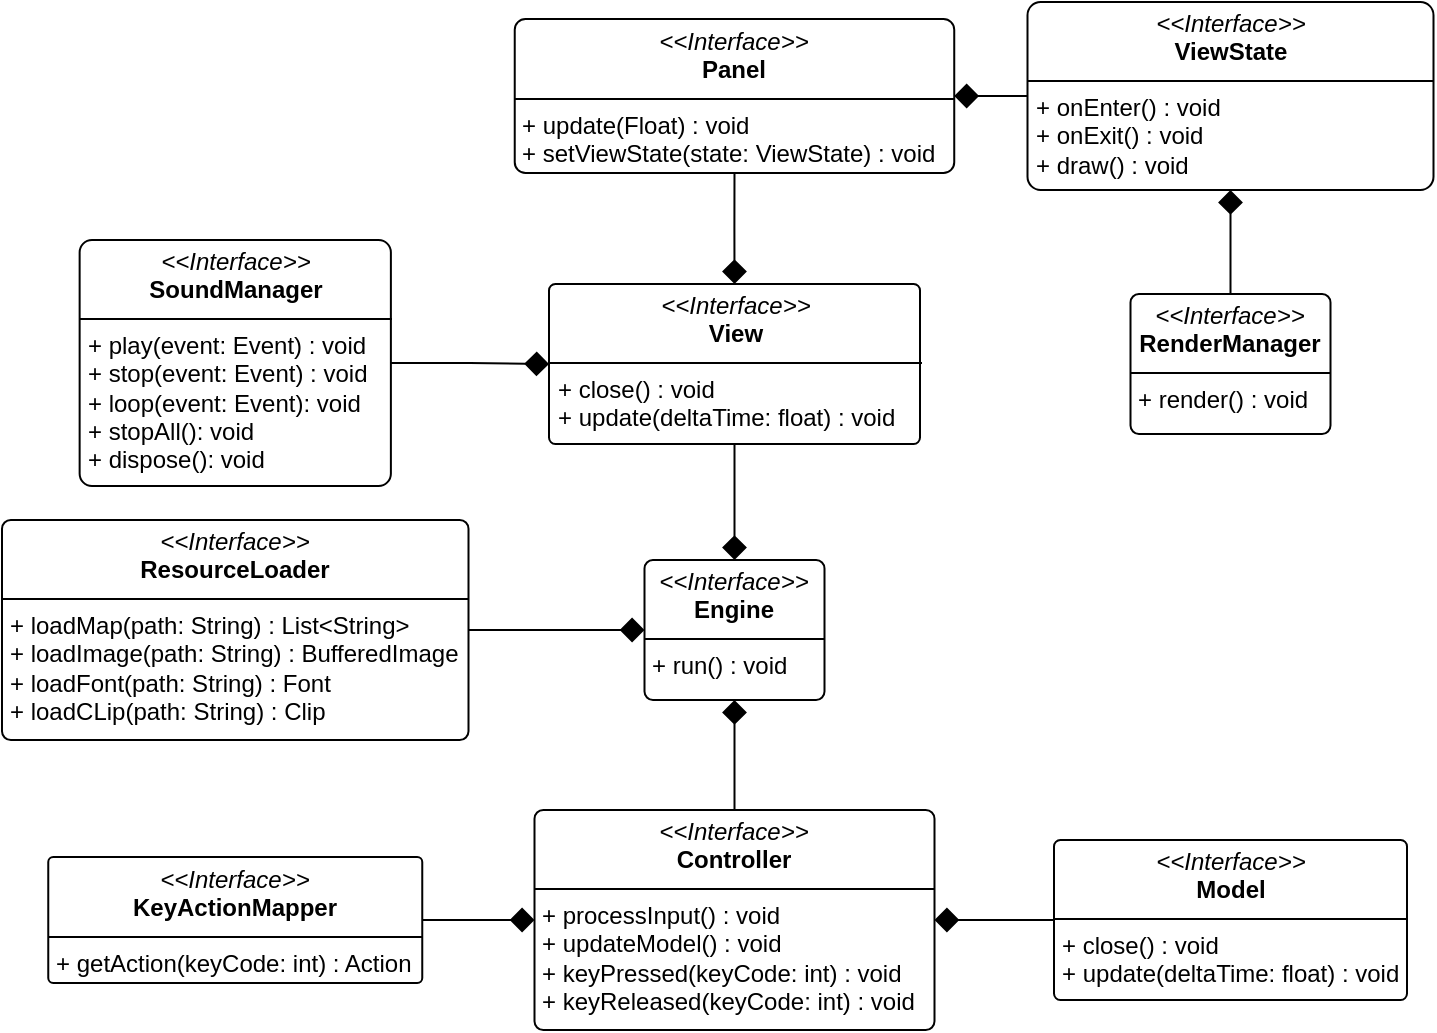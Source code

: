 <mxfile version="27.2.0">
  <diagram name="View Interfaces UML" id="v1">
    <mxGraphModel dx="2549" dy="1017" grid="1" gridSize="10" guides="1" tooltips="1" connect="1" arrows="1" fold="1" page="1" pageScale="1" pageWidth="827" pageHeight="1169" math="0" shadow="0">
      <root>
        <mxCell id="0" />
        <mxCell id="1" parent="0" />
        <mxCell id="fNgl6SdFIQMw--C-yd6W-22" style="edgeStyle=orthogonalEdgeStyle;rounded=0;orthogonalLoop=1;jettySize=auto;html=1;exitX=0.5;exitY=1;exitDx=0;exitDy=0;endSize=10;endArrow=diamond;endFill=1;" edge="1" parent="1" source="th7fd5ovUdhD5Mqq8RVe-1" target="fNgl6SdFIQMw--C-yd6W-21">
          <mxGeometry relative="1" as="geometry" />
        </mxCell>
        <mxCell id="th7fd5ovUdhD5Mqq8RVe-1" value="&lt;p style=&quot;margin:0px;margin-top:4px;text-align:center;&quot;&gt;&lt;i&gt;&amp;lt;&amp;lt;Interface&amp;gt;&amp;gt;&lt;/i&gt;&lt;br&gt;&lt;b&gt;View&lt;/b&gt;&lt;/p&gt;&lt;hr size=&quot;1&quot; style=&quot;border-style:solid;&quot;&gt;&lt;p style=&quot;margin:0px;margin-left:4px;&quot;&gt;&lt;span style=&quot;background-color: transparent; color: light-dark(rgb(0, 0, 0), rgb(255, 255, 255));&quot;&gt;+ close() : void&lt;/span&gt;&lt;/p&gt;&lt;p style=&quot;margin:0px;margin-left:4px;&quot;&gt;&lt;span style=&quot;background-color: transparent; color: light-dark(rgb(0, 0, 0), rgb(255, 255, 255));&quot;&gt;+ update(deltaTime: float) : void&lt;/span&gt;&lt;/p&gt;" style="verticalAlign=top;align=left;overflow=fill;html=1;whiteSpace=wrap;rounded=1;arcSize=4;" parent="1" vertex="1">
          <mxGeometry x="-526.5" y="469" width="185.5" height="80" as="geometry" />
        </mxCell>
        <mxCell id="th7fd5ovUdhD5Mqq8RVe-10" style="edgeStyle=orthogonalEdgeStyle;rounded=0;orthogonalLoop=1;jettySize=auto;html=1;exitX=0.5;exitY=1;exitDx=0;exitDy=0;entryX=0.5;entryY=0;entryDx=0;entryDy=0;endSize=10;endArrow=diamond;endFill=1;" parent="1" source="th7fd5ovUdhD5Mqq8RVe-11" target="th7fd5ovUdhD5Mqq8RVe-1" edge="1">
          <mxGeometry relative="1" as="geometry" />
        </mxCell>
        <mxCell id="th7fd5ovUdhD5Mqq8RVe-11" value="&lt;p style=&quot;margin:0px;margin-top:4px;text-align:center;&quot;&gt;&lt;i&gt;&amp;lt;&amp;lt;Interface&amp;gt;&amp;gt;&lt;/i&gt;&lt;br&gt;&lt;b&gt;Panel&lt;/b&gt;&lt;/p&gt;&lt;hr size=&quot;1&quot; style=&quot;border-style:solid;&quot;&gt;&lt;p style=&quot;margin:0px;margin-left:4px;&quot;&gt;&lt;span style=&quot;text-align: center;&quot;&gt;+ update(Float) : void&lt;/span&gt;&lt;br style=&quot;text-align: center;&quot;&gt;&lt;span style=&quot;text-align: center;&quot;&gt;+ setViewState(state: ViewState) : void&lt;/span&gt;&lt;/p&gt;" style="verticalAlign=top;align=left;overflow=fill;html=1;whiteSpace=wrap;rounded=1;arcSize=7;" parent="1" vertex="1">
          <mxGeometry x="-543.63" y="336.5" width="219.75" height="77" as="geometry" />
        </mxCell>
        <mxCell id="th7fd5ovUdhD5Mqq8RVe-18" style="edgeStyle=orthogonalEdgeStyle;rounded=0;orthogonalLoop=1;jettySize=auto;html=1;exitX=0;exitY=0.5;exitDx=0;exitDy=0;entryX=1;entryY=0.5;entryDx=0;entryDy=0;endSize=10;endArrow=diamond;endFill=1;" parent="1" source="th7fd5ovUdhD5Mqq8RVe-19" target="th7fd5ovUdhD5Mqq8RVe-11" edge="1">
          <mxGeometry relative="1" as="geometry" />
        </mxCell>
        <mxCell id="th7fd5ovUdhD5Mqq8RVe-19" value="&lt;p style=&quot;margin:0px;margin-top:4px;text-align:center;&quot;&gt;&lt;i&gt;&amp;lt;&amp;lt;Interface&amp;gt;&amp;gt;&lt;/i&gt;&lt;br&gt;&lt;b&gt;ViewState&lt;/b&gt;&lt;/p&gt;&lt;hr size=&quot;1&quot; style=&quot;border-style:solid;&quot;&gt;&lt;p style=&quot;margin:0px;margin-left:4px;&quot;&gt;&lt;span style=&quot;text-align: center;&quot;&gt;+ onEnter() : void&lt;/span&gt;&lt;br style=&quot;text-align: center;&quot;&gt;&lt;span style=&quot;text-align: center;&quot;&gt;+ onExit() : void&lt;/span&gt;&lt;br style=&quot;text-align: center;&quot;&gt;&lt;span style=&quot;text-align: center;&quot;&gt;+ draw() : void&lt;/span&gt;&lt;/p&gt;" style="verticalAlign=top;align=left;overflow=fill;html=1;whiteSpace=wrap;rounded=1;arcSize=7;" parent="1" vertex="1">
          <mxGeometry x="-287.25" y="328" width="203" height="94" as="geometry" />
        </mxCell>
        <mxCell id="fNgl6SdFIQMw--C-yd6W-1" style="edgeStyle=orthogonalEdgeStyle;rounded=0;orthogonalLoop=1;jettySize=auto;html=1;exitX=1;exitY=0.5;exitDx=0;exitDy=0;endSize=10;endArrow=diamond;endFill=1;" edge="1" parent="1" source="th7fd5ovUdhD5Mqq8RVe-22" target="th7fd5ovUdhD5Mqq8RVe-1">
          <mxGeometry relative="1" as="geometry" />
        </mxCell>
        <mxCell id="th7fd5ovUdhD5Mqq8RVe-22" value="&lt;p style=&quot;margin:0px;margin-top:4px;text-align:center;&quot;&gt;&lt;i&gt;&amp;lt;&amp;lt;Interface&amp;gt;&amp;gt;&lt;/i&gt;&lt;br&gt;&lt;b&gt;SoundManager&lt;/b&gt;&lt;/p&gt;&lt;hr size=&quot;1&quot; style=&quot;border-style:solid;&quot;&gt;&lt;p style=&quot;margin:0px;margin-left:4px;&quot;&gt;&lt;span style=&quot;&quot;&gt;+ play(event: Event) : void&lt;/span&gt;&lt;br style=&quot;&quot;&gt;&lt;span style=&quot;&quot;&gt;+ stop(event: Event) : void&lt;/span&gt;&lt;/p&gt;&lt;p style=&quot;margin:0px;margin-left:4px;&quot;&gt;&lt;span style=&quot;&quot;&gt;+ loop(event: Event): void&lt;/span&gt;&lt;/p&gt;&lt;p style=&quot;margin:0px;margin-left:4px;&quot;&gt;&lt;span style=&quot;&quot;&gt;+ stopAll(): void&lt;/span&gt;&lt;/p&gt;&lt;p style=&quot;margin:0px;margin-left:4px;&quot;&gt;&lt;span style=&quot;&quot;&gt;+ dispose(): void&lt;/span&gt;&lt;/p&gt;" style="verticalAlign=top;align=left;overflow=fill;html=1;whiteSpace=wrap;rounded=1;arcSize=5;" parent="1" vertex="1">
          <mxGeometry x="-761.18" y="447" width="155.62" height="123" as="geometry" />
        </mxCell>
        <mxCell id="fNgl6SdFIQMw--C-yd6W-34" style="edgeStyle=orthogonalEdgeStyle;rounded=0;orthogonalLoop=1;jettySize=auto;html=1;exitX=0.5;exitY=0;exitDx=0;exitDy=0;entryX=0.5;entryY=1;entryDx=0;entryDy=0;endSize=10;endArrow=diamond;endFill=1;" edge="1" parent="1" source="fNgl6SdFIQMw--C-yd6W-10" target="th7fd5ovUdhD5Mqq8RVe-19">
          <mxGeometry relative="1" as="geometry" />
        </mxCell>
        <mxCell id="fNgl6SdFIQMw--C-yd6W-10" value="&lt;p style=&quot;margin:0px;margin-top:4px;text-align:center;&quot;&gt;&lt;i&gt;&amp;lt;&amp;lt;Interface&amp;gt;&amp;gt;&lt;/i&gt;&lt;br&gt;&lt;b&gt;RenderManager&lt;/b&gt;&lt;/p&gt;&lt;hr size=&quot;1&quot; style=&quot;border-style:solid;&quot;&gt;&lt;p style=&quot;margin:0px;margin-left:4px;&quot;&gt;&lt;span style=&quot;text-align: center;&quot;&gt;+ render() : void&lt;/span&gt;&lt;br&gt;&lt;/p&gt;" style="verticalAlign=top;align=left;overflow=fill;html=1;whiteSpace=wrap;rounded=1;arcSize=6;" vertex="1" parent="1">
          <mxGeometry x="-235.75" y="474" width="100" height="70" as="geometry" />
        </mxCell>
        <mxCell id="fNgl6SdFIQMw--C-yd6W-21" value="&lt;p style=&quot;margin:0px;margin-top:4px;text-align:center;&quot;&gt;&lt;i&gt;&amp;lt;&amp;lt;Interface&amp;gt;&amp;gt;&lt;/i&gt;&lt;br&gt;&lt;b&gt;Engine&lt;/b&gt;&lt;/p&gt;&lt;hr size=&quot;1&quot; style=&quot;border-style:solid;&quot;&gt;&lt;p style=&quot;margin:0px;margin-left:4px;&quot;&gt;+ run() : void&lt;/p&gt;" style="verticalAlign=top;align=left;overflow=fill;html=1;whiteSpace=wrap;rounded=1;arcSize=6;" vertex="1" parent="1">
          <mxGeometry x="-478.75" y="607" width="90" height="70" as="geometry" />
        </mxCell>
        <mxCell id="fNgl6SdFIQMw--C-yd6W-29" style="edgeStyle=orthogonalEdgeStyle;rounded=0;orthogonalLoop=1;jettySize=auto;html=1;exitX=1;exitY=0.5;exitDx=0;exitDy=0;entryX=0;entryY=0.5;entryDx=0;entryDy=0;endArrow=diamond;endFill=1;endSize=10;" edge="1" parent="1" source="fNgl6SdFIQMw--C-yd6W-23" target="fNgl6SdFIQMw--C-yd6W-21">
          <mxGeometry relative="1" as="geometry" />
        </mxCell>
        <mxCell id="fNgl6SdFIQMw--C-yd6W-23" value="&lt;p style=&quot;margin:0px;margin-top:4px;text-align:center;&quot;&gt;&lt;i&gt;&amp;lt;&amp;lt;Interface&amp;gt;&amp;gt;&lt;/i&gt;&lt;br&gt;&lt;b&gt;ResourceLoader&lt;/b&gt;&lt;/p&gt;&lt;hr size=&quot;1&quot; style=&quot;border-style:solid;&quot;&gt;&lt;p style=&quot;margin:0px;margin-left:4px;&quot;&gt;+ loadMap(path: String) : List&amp;lt;String&amp;gt;&lt;/p&gt;&lt;p style=&quot;margin:0px;margin-left:4px;&quot;&gt;+ loadImage(path: String) : BufferedImage&lt;/p&gt;&lt;p style=&quot;margin:0px;margin-left:4px;&quot;&gt;+ loadFont(path: String) : Font&lt;/p&gt;&lt;p style=&quot;margin:0px;margin-left:4px;&quot;&gt;+ loadCLip(path: String) : Clip&lt;/p&gt;" style="verticalAlign=top;align=left;overflow=fill;html=1;whiteSpace=wrap;rounded=1;arcSize=4;" vertex="1" parent="1">
          <mxGeometry x="-800" y="587" width="233.25" height="110" as="geometry" />
        </mxCell>
        <mxCell id="fNgl6SdFIQMw--C-yd6W-31" style="edgeStyle=orthogonalEdgeStyle;rounded=0;orthogonalLoop=1;jettySize=auto;html=1;exitX=0;exitY=0.5;exitDx=0;exitDy=0;entryX=1;entryY=0.5;entryDx=0;entryDy=0;endArrow=diamond;endFill=1;endSize=10;" edge="1" parent="1" source="fNgl6SdFIQMw--C-yd6W-24" target="fNgl6SdFIQMw--C-yd6W-26">
          <mxGeometry relative="1" as="geometry" />
        </mxCell>
        <mxCell id="fNgl6SdFIQMw--C-yd6W-24" value="&lt;p style=&quot;margin:0px;margin-top:4px;text-align:center;&quot;&gt;&lt;i&gt;&amp;lt;&amp;lt;Interface&amp;gt;&amp;gt;&lt;/i&gt;&lt;br&gt;&lt;b&gt;Model&lt;/b&gt;&lt;/p&gt;&lt;hr size=&quot;1&quot; style=&quot;border-style:solid;&quot;&gt;&lt;p style=&quot;margin:0px;margin-left:4px;&quot;&gt;&lt;span style=&quot;background-color: transparent; color: light-dark(rgb(0, 0, 0), rgb(255, 255, 255));&quot;&gt;+ close() : void&lt;/span&gt;&lt;/p&gt;&lt;p style=&quot;margin:0px;margin-left:4px;&quot;&gt;&lt;span style=&quot;background-color: transparent; color: light-dark(rgb(0, 0, 0), rgb(255, 255, 255));&quot;&gt;+ update(deltaTime: float) : void&lt;/span&gt;&lt;/p&gt;" style="verticalAlign=top;align=left;overflow=fill;html=1;whiteSpace=wrap;rounded=1;arcSize=4;" vertex="1" parent="1">
          <mxGeometry x="-274" y="747" width="176.5" height="80" as="geometry" />
        </mxCell>
        <mxCell id="fNgl6SdFIQMw--C-yd6W-30" style="edgeStyle=orthogonalEdgeStyle;rounded=0;orthogonalLoop=1;jettySize=auto;html=1;exitX=0.5;exitY=0;exitDx=0;exitDy=0;entryX=0.5;entryY=1;entryDx=0;entryDy=0;endArrow=diamond;endFill=1;endSize=10;" edge="1" parent="1" source="fNgl6SdFIQMw--C-yd6W-26" target="fNgl6SdFIQMw--C-yd6W-21">
          <mxGeometry relative="1" as="geometry" />
        </mxCell>
        <mxCell id="fNgl6SdFIQMw--C-yd6W-26" value="&lt;p style=&quot;margin:0px;margin-top:4px;text-align:center;&quot;&gt;&lt;i&gt;&amp;lt;&amp;lt;Interface&amp;gt;&amp;gt;&lt;/i&gt;&lt;br&gt;&lt;b&gt;Controller&lt;/b&gt;&lt;/p&gt;&lt;hr size=&quot;1&quot; style=&quot;border-style:solid;&quot;&gt;&lt;p style=&quot;margin:0px;margin-left:4px;&quot;&gt;+ processInput() : void&lt;/p&gt;&lt;p style=&quot;margin:0px;margin-left:4px;&quot;&gt;+ updateModel() : void&lt;/p&gt;&lt;p style=&quot;margin:0px;margin-left:4px;&quot;&gt;+ keyPressed(keyCode: int) : void&amp;nbsp;&lt;/p&gt;&lt;p style=&quot;margin:0px;margin-left:4px;&quot;&gt;+ keyReleased(keyCode: int) : void&lt;/p&gt;" style="verticalAlign=top;align=left;overflow=fill;html=1;whiteSpace=wrap;rounded=1;arcSize=4;" vertex="1" parent="1">
          <mxGeometry x="-533.75" y="732" width="200" height="110" as="geometry" />
        </mxCell>
        <mxCell id="fNgl6SdFIQMw--C-yd6W-33" style="edgeStyle=orthogonalEdgeStyle;rounded=0;orthogonalLoop=1;jettySize=auto;html=1;exitX=1;exitY=0.5;exitDx=0;exitDy=0;entryX=0;entryY=0.5;entryDx=0;entryDy=0;endArrow=diamond;endFill=1;endSize=10;" edge="1" parent="1" source="fNgl6SdFIQMw--C-yd6W-32" target="fNgl6SdFIQMw--C-yd6W-26">
          <mxGeometry relative="1" as="geometry" />
        </mxCell>
        <mxCell id="fNgl6SdFIQMw--C-yd6W-32" value="&lt;p style=&quot;margin:0px;margin-top:4px;text-align:center;&quot;&gt;&lt;i&gt;&amp;lt;&amp;lt;Interface&amp;gt;&amp;gt;&lt;/i&gt;&lt;br&gt;&lt;b&gt;KeyActionMapper&lt;/b&gt;&lt;/p&gt;&lt;hr size=&quot;1&quot; style=&quot;border-style:solid;&quot;&gt;&lt;p style=&quot;margin:0px;margin-left:4px;&quot;&gt;&lt;font color=&quot;#000000&quot;&gt;&lt;span style=&quot;caret-color: rgb(0, 0, 0);&quot;&gt;+ getAction(keyCode: int) : Action&lt;/span&gt;&lt;/font&gt;&lt;/p&gt;" style="verticalAlign=top;align=left;overflow=fill;html=1;whiteSpace=wrap;rounded=1;arcSize=4;" vertex="1" parent="1">
          <mxGeometry x="-776.87" y="755.5" width="187" height="63" as="geometry" />
        </mxCell>
      </root>
    </mxGraphModel>
  </diagram>
</mxfile>

